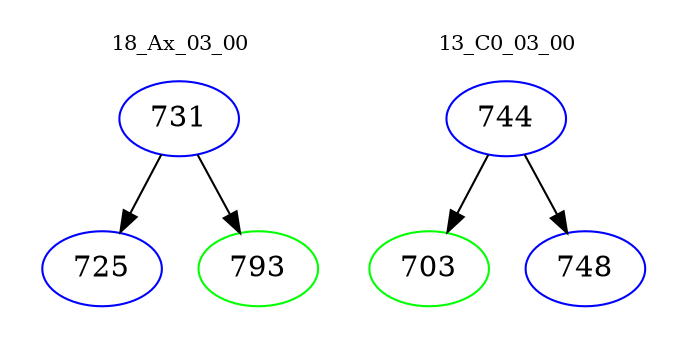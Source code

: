 digraph{
subgraph cluster_0 {
color = white
label = "18_Ax_03_00";
fontsize=10;
T0_731 [label="731", color="blue"]
T0_731 -> T0_725 [color="black"]
T0_725 [label="725", color="blue"]
T0_731 -> T0_793 [color="black"]
T0_793 [label="793", color="green"]
}
subgraph cluster_1 {
color = white
label = "13_C0_03_00";
fontsize=10;
T1_744 [label="744", color="blue"]
T1_744 -> T1_703 [color="black"]
T1_703 [label="703", color="green"]
T1_744 -> T1_748 [color="black"]
T1_748 [label="748", color="blue"]
}
}

